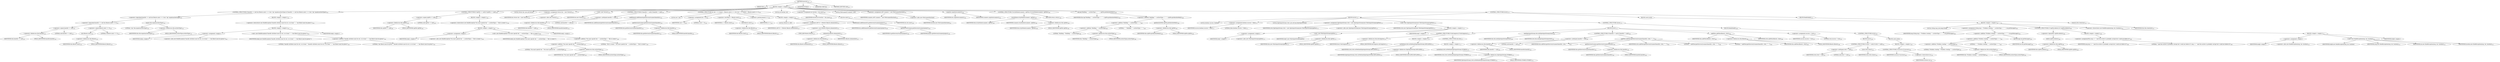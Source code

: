 digraph "execute" {  
"209" [label = <(METHOD,execute)<SUB>142</SUB>> ]
"10" [label = <(PARAM,this)<SUB>142</SUB>> ]
"210" [label = <(BLOCK,&lt;empty&gt;,&lt;empty&gt;)<SUB>142</SUB>> ]
"211" [label = <(CONTROL_STRUCTURE,if (baseDir == null &amp;&amp; filesets.size() == 0 &amp;&amp; &quot;zip&quot;.equals(archiveType)),if (baseDir == null &amp;&amp; filesets.size() == 0 &amp;&amp; &quot;zip&quot;.equals(archiveType)))<SUB>143</SUB>> ]
"212" [label = <(&lt;operator&gt;.logicalAnd,baseDir == null &amp;&amp; filesets.size() == 0 &amp;&amp; &quot;zip&quot;.equals(archiveType))<SUB>143</SUB>> ]
"213" [label = <(&lt;operator&gt;.logicalAnd,baseDir == null &amp;&amp; filesets.size() == 0)<SUB>143</SUB>> ]
"214" [label = <(&lt;operator&gt;.equals,baseDir == null)<SUB>143</SUB>> ]
"215" [label = <(&lt;operator&gt;.fieldAccess,this.baseDir)<SUB>143</SUB>> ]
"216" [label = <(IDENTIFIER,this,baseDir == null)<SUB>143</SUB>> ]
"217" [label = <(FIELD_IDENTIFIER,baseDir,baseDir)<SUB>143</SUB>> ]
"218" [label = <(LITERAL,null,baseDir == null)<SUB>143</SUB>> ]
"219" [label = <(&lt;operator&gt;.equals,filesets.size() == 0)<SUB>143</SUB>> ]
"220" [label = <(size,filesets.size())<SUB>143</SUB>> ]
"221" [label = <(&lt;operator&gt;.fieldAccess,this.filesets)<SUB>143</SUB>> ]
"222" [label = <(IDENTIFIER,this,filesets.size())<SUB>143</SUB>> ]
"223" [label = <(FIELD_IDENTIFIER,filesets,filesets)<SUB>143</SUB>> ]
"224" [label = <(LITERAL,0,filesets.size() == 0)<SUB>143</SUB>> ]
"225" [label = <(equals,this.equals(archiveType))<SUB>143</SUB>> ]
"226" [label = <(LITERAL,&quot;zip&quot;,this.equals(archiveType))<SUB>143</SUB>> ]
"227" [label = <(&lt;operator&gt;.fieldAccess,this.archiveType)<SUB>143</SUB>> ]
"228" [label = <(IDENTIFIER,this,this.equals(archiveType))<SUB>143</SUB>> ]
"229" [label = <(FIELD_IDENTIFIER,archiveType,archiveType)<SUB>143</SUB>> ]
"230" [label = <(BLOCK,&lt;empty&gt;,&lt;empty&gt;)<SUB>143</SUB>> ]
"231" [label = <(&lt;operator&gt;.throw,throw new BuildException(&quot;basedir attribute must be set, or at least &quot; + &quot;one fileset must be given!&quot;);)<SUB>144</SUB>> ]
"232" [label = <(BLOCK,&lt;empty&gt;,&lt;empty&gt;)<SUB>144</SUB>> ]
"233" [label = <(&lt;operator&gt;.assignment,&lt;empty&gt;)> ]
"234" [label = <(IDENTIFIER,$obj4,&lt;empty&gt;)> ]
"235" [label = <(&lt;operator&gt;.alloc,new BuildException(&quot;basedir attribute must be set, or at least &quot; + &quot;one fileset must be given!&quot;))<SUB>144</SUB>> ]
"236" [label = <(&lt;init&gt;,new BuildException(&quot;basedir attribute must be set, or at least &quot; + &quot;one fileset must be given!&quot;))<SUB>144</SUB>> ]
"237" [label = <(IDENTIFIER,$obj4,new BuildException(&quot;basedir attribute must be set, or at least &quot; + &quot;one fileset must be given!&quot;))> ]
"238" [label = <(&lt;operator&gt;.addition,&quot;basedir attribute must be set, or at least &quot; + &quot;one fileset must be given!&quot;)<SUB>144</SUB>> ]
"239" [label = <(LITERAL,&quot;basedir attribute must be set, or at least &quot;,&quot;basedir attribute must be set, or at least &quot; + &quot;one fileset must be given!&quot;)<SUB>144</SUB>> ]
"240" [label = <(LITERAL,&quot;one fileset must be given!&quot;,&quot;basedir attribute must be set, or at least &quot; + &quot;one fileset must be given!&quot;)<SUB>145</SUB>> ]
"241" [label = <(IDENTIFIER,$obj4,&lt;empty&gt;)> ]
"242" [label = <(CONTROL_STRUCTURE,if (zipFile == null),if (zipFile == null))<SUB>148</SUB>> ]
"243" [label = <(&lt;operator&gt;.equals,zipFile == null)<SUB>148</SUB>> ]
"244" [label = <(&lt;operator&gt;.fieldAccess,this.zipFile)<SUB>148</SUB>> ]
"245" [label = <(IDENTIFIER,this,zipFile == null)<SUB>148</SUB>> ]
"246" [label = <(FIELD_IDENTIFIER,zipFile,zipFile)<SUB>148</SUB>> ]
"247" [label = <(LITERAL,null,zipFile == null)<SUB>148</SUB>> ]
"248" [label = <(BLOCK,&lt;empty&gt;,&lt;empty&gt;)<SUB>148</SUB>> ]
"249" [label = <(&lt;operator&gt;.throw,throw new BuildException(&quot;You must specify the &quot; + archiveType + &quot; file to create!&quot;);)<SUB>149</SUB>> ]
"250" [label = <(BLOCK,&lt;empty&gt;,&lt;empty&gt;)<SUB>149</SUB>> ]
"251" [label = <(&lt;operator&gt;.assignment,&lt;empty&gt;)> ]
"252" [label = <(IDENTIFIER,$obj5,&lt;empty&gt;)> ]
"253" [label = <(&lt;operator&gt;.alloc,new BuildException(&quot;You must specify the &quot; + archiveType + &quot; file to create!&quot;))<SUB>149</SUB>> ]
"254" [label = <(&lt;init&gt;,new BuildException(&quot;You must specify the &quot; + archiveType + &quot; file to create!&quot;))<SUB>149</SUB>> ]
"255" [label = <(IDENTIFIER,$obj5,new BuildException(&quot;You must specify the &quot; + archiveType + &quot; file to create!&quot;))> ]
"256" [label = <(&lt;operator&gt;.addition,&quot;You must specify the &quot; + archiveType + &quot; file to create!&quot;)<SUB>149</SUB>> ]
"257" [label = <(&lt;operator&gt;.addition,&quot;You must specify the &quot; + archiveType)<SUB>149</SUB>> ]
"258" [label = <(LITERAL,&quot;You must specify the &quot;,&quot;You must specify the &quot; + archiveType)<SUB>149</SUB>> ]
"259" [label = <(&lt;operator&gt;.fieldAccess,this.archiveType)<SUB>149</SUB>> ]
"260" [label = <(IDENTIFIER,this,&quot;You must specify the &quot; + archiveType)<SUB>149</SUB>> ]
"261" [label = <(FIELD_IDENTIFIER,archiveType,archiveType)<SUB>149</SUB>> ]
"262" [label = <(LITERAL,&quot; file to create!&quot;,&quot;You must specify the &quot; + archiveType + &quot; file to create!&quot;)<SUB>149</SUB>> ]
"263" [label = <(IDENTIFIER,$obj5,&lt;empty&gt;)> ]
"8" [label = <(LOCAL,Vector dss: java.util.Vector)> ]
"264" [label = <(&lt;operator&gt;.assignment,Vector dss = new Vector())<SUB>153</SUB>> ]
"265" [label = <(IDENTIFIER,dss,Vector dss = new Vector())<SUB>153</SUB>> ]
"266" [label = <(&lt;operator&gt;.alloc,new Vector())<SUB>153</SUB>> ]
"267" [label = <(&lt;init&gt;,new Vector())<SUB>153</SUB>> ]
"7" [label = <(IDENTIFIER,dss,new Vector())<SUB>153</SUB>> ]
"268" [label = <(CONTROL_STRUCTURE,if (baseDir != null),if (baseDir != null))<SUB>154</SUB>> ]
"269" [label = <(&lt;operator&gt;.notEquals,baseDir != null)<SUB>154</SUB>> ]
"270" [label = <(&lt;operator&gt;.fieldAccess,this.baseDir)<SUB>154</SUB>> ]
"271" [label = <(IDENTIFIER,this,baseDir != null)<SUB>154</SUB>> ]
"272" [label = <(FIELD_IDENTIFIER,baseDir,baseDir)<SUB>154</SUB>> ]
"273" [label = <(LITERAL,null,baseDir != null)<SUB>154</SUB>> ]
"274" [label = <(addElement,addElement(getDirectoryScanner(baseDir)))<SUB>155</SUB>> ]
"275" [label = <(IDENTIFIER,dss,addElement(getDirectoryScanner(baseDir)))<SUB>155</SUB>> ]
"276" [label = <(getDirectoryScanner,getDirectoryScanner(baseDir))<SUB>155</SUB>> ]
"9" [label = <(IDENTIFIER,this,getDirectoryScanner(baseDir))<SUB>155</SUB>> ]
"277" [label = <(&lt;operator&gt;.fieldAccess,this.baseDir)<SUB>155</SUB>> ]
"278" [label = <(IDENTIFIER,this,getDirectoryScanner(baseDir))<SUB>155</SUB>> ]
"279" [label = <(FIELD_IDENTIFIER,baseDir,baseDir)<SUB>155</SUB>> ]
"280" [label = <(CONTROL_STRUCTURE,for (int i = 0; Some(i &lt; filesets.size()); i++),for (int i = 0; Some(i &lt; filesets.size()); i++))<SUB>156</SUB>> ]
"281" [label = <(LOCAL,int i: int)> ]
"282" [label = <(&lt;operator&gt;.assignment,int i = 0)<SUB>156</SUB>> ]
"283" [label = <(IDENTIFIER,i,int i = 0)<SUB>156</SUB>> ]
"284" [label = <(LITERAL,0,int i = 0)<SUB>156</SUB>> ]
"285" [label = <(&lt;operator&gt;.lessThan,i &lt; filesets.size())<SUB>156</SUB>> ]
"286" [label = <(IDENTIFIER,i,i &lt; filesets.size())<SUB>156</SUB>> ]
"287" [label = <(size,filesets.size())<SUB>156</SUB>> ]
"288" [label = <(&lt;operator&gt;.fieldAccess,this.filesets)<SUB>156</SUB>> ]
"289" [label = <(IDENTIFIER,this,filesets.size())<SUB>156</SUB>> ]
"290" [label = <(FIELD_IDENTIFIER,filesets,filesets)<SUB>156</SUB>> ]
"291" [label = <(&lt;operator&gt;.postIncrement,i++)<SUB>156</SUB>> ]
"292" [label = <(IDENTIFIER,i,i++)<SUB>156</SUB>> ]
"293" [label = <(BLOCK,&lt;empty&gt;,&lt;empty&gt;)<SUB>156</SUB>> ]
"294" [label = <(LOCAL,FileSet fs: ANY)> ]
"295" [label = <(&lt;operator&gt;.assignment,ANY fs = (FileSet) filesets.elementAt(i))<SUB>157</SUB>> ]
"296" [label = <(IDENTIFIER,fs,ANY fs = (FileSet) filesets.elementAt(i))<SUB>157</SUB>> ]
"297" [label = <(&lt;operator&gt;.cast,(FileSet) filesets.elementAt(i))<SUB>157</SUB>> ]
"298" [label = <(TYPE_REF,FileSet,FileSet)<SUB>157</SUB>> ]
"299" [label = <(elementAt,filesets.elementAt(i))<SUB>157</SUB>> ]
"300" [label = <(&lt;operator&gt;.fieldAccess,this.filesets)<SUB>157</SUB>> ]
"301" [label = <(IDENTIFIER,this,filesets.elementAt(i))<SUB>157</SUB>> ]
"302" [label = <(FIELD_IDENTIFIER,filesets,filesets)<SUB>157</SUB>> ]
"303" [label = <(IDENTIFIER,i,filesets.elementAt(i))<SUB>157</SUB>> ]
"304" [label = <(addElement,addElement(fs.getDirectoryScanner(project)))<SUB>158</SUB>> ]
"305" [label = <(IDENTIFIER,dss,addElement(fs.getDirectoryScanner(project)))<SUB>158</SUB>> ]
"306" [label = <(getDirectoryScanner,getDirectoryScanner(project))<SUB>158</SUB>> ]
"307" [label = <(IDENTIFIER,fs,getDirectoryScanner(project))<SUB>158</SUB>> ]
"308" [label = <(IDENTIFIER,project,getDirectoryScanner(project))<SUB>158</SUB>> ]
"309" [label = <(LOCAL,int dssSize: int)> ]
"310" [label = <(&lt;operator&gt;.assignment,int dssSize = dss.size())<SUB>160</SUB>> ]
"311" [label = <(IDENTIFIER,dssSize,int dssSize = dss.size())<SUB>160</SUB>> ]
"312" [label = <(size,dss.size())<SUB>160</SUB>> ]
"313" [label = <(IDENTIFIER,dss,dss.size())<SUB>160</SUB>> ]
"314" [label = <(LOCAL,FileScanner[] scanners: ANY)> ]
"315" [label = <(&lt;operator&gt;.assignment,ANY scanners = new FileScanner[dssSize])<SUB>161</SUB>> ]
"316" [label = <(IDENTIFIER,scanners,ANY scanners = new FileScanner[dssSize])<SUB>161</SUB>> ]
"317" [label = <(&lt;operator&gt;.alloc,new FileScanner[dssSize])> ]
"318" [label = <(IDENTIFIER,dssSize,new FileScanner[dssSize])<SUB>161</SUB>> ]
"319" [label = <(copyInto,copyInto(scanners))<SUB>162</SUB>> ]
"320" [label = <(IDENTIFIER,dss,copyInto(scanners))<SUB>162</SUB>> ]
"321" [label = <(IDENTIFIER,scanners,copyInto(scanners))<SUB>162</SUB>> ]
"322" [label = <(CONTROL_STRUCTURE,if (isUpToDate(scanners, zipFile)),if (isUpToDate(scanners, zipFile)))<SUB>166</SUB>> ]
"323" [label = <(isUpToDate,isUpToDate(scanners, zipFile))<SUB>166</SUB>> ]
"11" [label = <(IDENTIFIER,this,isUpToDate(scanners, zipFile))<SUB>166</SUB>> ]
"324" [label = <(IDENTIFIER,scanners,isUpToDate(scanners, zipFile))<SUB>166</SUB>> ]
"325" [label = <(&lt;operator&gt;.fieldAccess,this.zipFile)<SUB>166</SUB>> ]
"326" [label = <(IDENTIFIER,this,isUpToDate(scanners, zipFile))<SUB>166</SUB>> ]
"327" [label = <(FIELD_IDENTIFIER,zipFile,zipFile)<SUB>166</SUB>> ]
"328" [label = <(RETURN,return;,return;)<SUB>166</SUB>> ]
"329" [label = <(log,log(&quot;Building &quot; + archiveType + &quot;: &quot; + zipFile.getAbsolutePath()))<SUB>168</SUB>> ]
"12" [label = <(IDENTIFIER,this,log(&quot;Building &quot; + archiveType + &quot;: &quot; + zipFile.getAbsolutePath()))<SUB>168</SUB>> ]
"330" [label = <(&lt;operator&gt;.addition,&quot;Building &quot; + archiveType + &quot;: &quot; + zipFile.getAbsolutePath())<SUB>168</SUB>> ]
"331" [label = <(&lt;operator&gt;.addition,&quot;Building &quot; + archiveType + &quot;: &quot;)<SUB>168</SUB>> ]
"332" [label = <(&lt;operator&gt;.addition,&quot;Building &quot; + archiveType)<SUB>168</SUB>> ]
"333" [label = <(LITERAL,&quot;Building &quot;,&quot;Building &quot; + archiveType)<SUB>168</SUB>> ]
"334" [label = <(&lt;operator&gt;.fieldAccess,this.archiveType)<SUB>168</SUB>> ]
"335" [label = <(IDENTIFIER,this,&quot;Building &quot; + archiveType)<SUB>168</SUB>> ]
"336" [label = <(FIELD_IDENTIFIER,archiveType,archiveType)<SUB>168</SUB>> ]
"337" [label = <(LITERAL,&quot;: &quot;,&quot;Building &quot; + archiveType + &quot;: &quot;)<SUB>168</SUB>> ]
"338" [label = <(getAbsolutePath,zipFile.getAbsolutePath())<SUB>168</SUB>> ]
"339" [label = <(&lt;operator&gt;.fieldAccess,this.zipFile)<SUB>168</SUB>> ]
"340" [label = <(IDENTIFIER,this,zipFile.getAbsolutePath())<SUB>168</SUB>> ]
"341" [label = <(FIELD_IDENTIFIER,zipFile,zipFile)<SUB>168</SUB>> ]
"342" [label = <(CONTROL_STRUCTURE,try,try)<SUB>170</SUB>> ]
"343" [label = <(BLOCK,try,try)<SUB>170</SUB>> ]
"344" [label = <(LOCAL,boolean success: boolean)> ]
"345" [label = <(&lt;operator&gt;.assignment,boolean success = false)<SUB>171</SUB>> ]
"346" [label = <(IDENTIFIER,success,boolean success = false)<SUB>171</SUB>> ]
"347" [label = <(LITERAL,false,boolean success = false)<SUB>171</SUB>> ]
"14" [label = <(LOCAL,ZipOutputStream zOut: java.util.zip.ZipOutputStream)> ]
"348" [label = <(&lt;operator&gt;.assignment,ZipOutputStream zOut = new ZipOutputStream(new FileOutputStream(zipFile)))<SUB>172</SUB>> ]
"349" [label = <(IDENTIFIER,zOut,ZipOutputStream zOut = new ZipOutputStream(new FileOutputStream(zipFile)))<SUB>172</SUB>> ]
"350" [label = <(&lt;operator&gt;.alloc,new ZipOutputStream(new FileOutputStream(zipFile)))<SUB>173</SUB>> ]
"351" [label = <(&lt;init&gt;,new ZipOutputStream(new FileOutputStream(zipFile)))<SUB>173</SUB>> ]
"13" [label = <(IDENTIFIER,zOut,new ZipOutputStream(new FileOutputStream(zipFile)))<SUB>172</SUB>> ]
"352" [label = <(BLOCK,&lt;empty&gt;,&lt;empty&gt;)<SUB>173</SUB>> ]
"353" [label = <(&lt;operator&gt;.assignment,&lt;empty&gt;)> ]
"354" [label = <(IDENTIFIER,$obj7,&lt;empty&gt;)> ]
"355" [label = <(&lt;operator&gt;.alloc,new FileOutputStream(zipFile))<SUB>173</SUB>> ]
"356" [label = <(&lt;init&gt;,new FileOutputStream(zipFile))<SUB>173</SUB>> ]
"357" [label = <(IDENTIFIER,$obj7,new FileOutputStream(zipFile))> ]
"358" [label = <(&lt;operator&gt;.fieldAccess,this.zipFile)<SUB>173</SUB>> ]
"359" [label = <(IDENTIFIER,this,new FileOutputStream(zipFile))<SUB>173</SUB>> ]
"360" [label = <(FIELD_IDENTIFIER,zipFile,zipFile)<SUB>173</SUB>> ]
"361" [label = <(IDENTIFIER,$obj7,&lt;empty&gt;)> ]
"362" [label = <(CONTROL_STRUCTURE,try,try)<SUB>174</SUB>> ]
"363" [label = <(BLOCK,try,try)<SUB>174</SUB>> ]
"364" [label = <(CONTROL_STRUCTURE,if (doCompress),if (doCompress))<SUB>175</SUB>> ]
"365" [label = <(&lt;operator&gt;.fieldAccess,this.doCompress)<SUB>175</SUB>> ]
"366" [label = <(IDENTIFIER,this,if (doCompress))<SUB>175</SUB>> ]
"367" [label = <(FIELD_IDENTIFIER,doCompress,doCompress)<SUB>175</SUB>> ]
"368" [label = <(BLOCK,&lt;empty&gt;,&lt;empty&gt;)<SUB>175</SUB>> ]
"369" [label = <(setMethod,zOut.setMethod(ZipOutputStream.DEFLATED))<SUB>176</SUB>> ]
"370" [label = <(IDENTIFIER,zOut,zOut.setMethod(ZipOutputStream.DEFLATED))<SUB>176</SUB>> ]
"371" [label = <(&lt;operator&gt;.fieldAccess,ZipOutputStream.DEFLATED)<SUB>176</SUB>> ]
"372" [label = <(IDENTIFIER,ZipOutputStream,zOut.setMethod(ZipOutputStream.DEFLATED))<SUB>176</SUB>> ]
"373" [label = <(FIELD_IDENTIFIER,DEFLATED,DEFLATED)<SUB>176</SUB>> ]
"374" [label = <(CONTROL_STRUCTURE,else,else)<SUB>177</SUB>> ]
"375" [label = <(BLOCK,&lt;empty&gt;,&lt;empty&gt;)<SUB>177</SUB>> ]
"376" [label = <(setMethod,zOut.setMethod(ZipOutputStream.STORED))<SUB>178</SUB>> ]
"377" [label = <(IDENTIFIER,zOut,zOut.setMethod(ZipOutputStream.STORED))<SUB>178</SUB>> ]
"378" [label = <(&lt;operator&gt;.fieldAccess,ZipOutputStream.STORED)<SUB>178</SUB>> ]
"379" [label = <(IDENTIFIER,ZipOutputStream,zOut.setMethod(ZipOutputStream.STORED))<SUB>178</SUB>> ]
"380" [label = <(FIELD_IDENTIFIER,STORED,STORED)<SUB>178</SUB>> ]
"381" [label = <(initZipOutputStream,this.initZipOutputStream(zOut))<SUB>180</SUB>> ]
"15" [label = <(IDENTIFIER,this,this.initZipOutputStream(zOut))<SUB>180</SUB>> ]
"382" [label = <(IDENTIFIER,zOut,this.initZipOutputStream(zOut))<SUB>180</SUB>> ]
"383" [label = <(CONTROL_STRUCTURE,if (baseDir != null),if (baseDir != null))<SUB>183</SUB>> ]
"384" [label = <(&lt;operator&gt;.notEquals,baseDir != null)<SUB>183</SUB>> ]
"385" [label = <(&lt;operator&gt;.fieldAccess,this.baseDir)<SUB>183</SUB>> ]
"386" [label = <(IDENTIFIER,this,baseDir != null)<SUB>183</SUB>> ]
"387" [label = <(FIELD_IDENTIFIER,baseDir,baseDir)<SUB>183</SUB>> ]
"388" [label = <(LITERAL,null,baseDir != null)<SUB>183</SUB>> ]
"389" [label = <(addFiles,addFiles(getDirectoryScanner(baseDir), zOut, &quot;&quot;, &quot;&quot;))<SUB>184</SUB>> ]
"17" [label = <(IDENTIFIER,this,addFiles(getDirectoryScanner(baseDir), zOut, &quot;&quot;, &quot;&quot;))<SUB>184</SUB>> ]
"390" [label = <(getDirectoryScanner,getDirectoryScanner(baseDir))<SUB>184</SUB>> ]
"16" [label = <(IDENTIFIER,this,getDirectoryScanner(baseDir))<SUB>184</SUB>> ]
"391" [label = <(&lt;operator&gt;.fieldAccess,this.baseDir)<SUB>184</SUB>> ]
"392" [label = <(IDENTIFIER,this,getDirectoryScanner(baseDir))<SUB>184</SUB>> ]
"393" [label = <(FIELD_IDENTIFIER,baseDir,baseDir)<SUB>184</SUB>> ]
"394" [label = <(IDENTIFIER,zOut,addFiles(getDirectoryScanner(baseDir), zOut, &quot;&quot;, &quot;&quot;))<SUB>184</SUB>> ]
"395" [label = <(LITERAL,&quot;&quot;,addFiles(getDirectoryScanner(baseDir), zOut, &quot;&quot;, &quot;&quot;))<SUB>184</SUB>> ]
"396" [label = <(LITERAL,&quot;&quot;,addFiles(getDirectoryScanner(baseDir), zOut, &quot;&quot;, &quot;&quot;))<SUB>184</SUB>> ]
"397" [label = <(addFiles,addFiles(filesets, zOut))<SUB>186</SUB>> ]
"18" [label = <(IDENTIFIER,this,addFiles(filesets, zOut))<SUB>186</SUB>> ]
"398" [label = <(&lt;operator&gt;.fieldAccess,this.filesets)<SUB>186</SUB>> ]
"399" [label = <(IDENTIFIER,this,addFiles(filesets, zOut))<SUB>186</SUB>> ]
"400" [label = <(FIELD_IDENTIFIER,filesets,filesets)<SUB>186</SUB>> ]
"401" [label = <(IDENTIFIER,zOut,addFiles(filesets, zOut))<SUB>186</SUB>> ]
"402" [label = <(&lt;operator&gt;.assignment,success = true)<SUB>187</SUB>> ]
"403" [label = <(IDENTIFIER,success,success = true)<SUB>187</SUB>> ]
"404" [label = <(LITERAL,true,success = true)<SUB>187</SUB>> ]
"405" [label = <(BLOCK,finally,finally)<SUB>188</SUB>> ]
"406" [label = <(CONTROL_STRUCTURE,try,try)<SUB>190</SUB>> ]
"407" [label = <(BLOCK,try,try)<SUB>190</SUB>> ]
"408" [label = <(CONTROL_STRUCTURE,if (zOut != null),if (zOut != null))<SUB>191</SUB>> ]
"409" [label = <(&lt;operator&gt;.notEquals,zOut != null)<SUB>191</SUB>> ]
"410" [label = <(IDENTIFIER,zOut,zOut != null)<SUB>191</SUB>> ]
"411" [label = <(LITERAL,null,zOut != null)<SUB>191</SUB>> ]
"412" [label = <(close,zOut.close())<SUB>192</SUB>> ]
"413" [label = <(IDENTIFIER,zOut,zOut.close())<SUB>192</SUB>> ]
"414" [label = <(BLOCK,catch,catch)> ]
"415" [label = <(BLOCK,&lt;empty&gt;,&lt;empty&gt;)<SUB>193</SUB>> ]
"416" [label = <(CONTROL_STRUCTURE,if (success),if (success))<SUB>200</SUB>> ]
"417" [label = <(IDENTIFIER,success,if (success))<SUB>200</SUB>> ]
"418" [label = <(&lt;operator&gt;.throw,throw ex;)<SUB>201</SUB>> ]
"419" [label = <(IDENTIFIER,ex,throw ex;)<SUB>201</SUB>> ]
"420" [label = <(BLOCK,catch,catch)> ]
"421" [label = <(BLOCK,&lt;empty&gt;,&lt;empty&gt;)<SUB>204</SUB>> ]
"422" [label = <(LOCAL,String msg: java.lang.String)> ]
"423" [label = <(&lt;operator&gt;.assignment,String msg = &quot;Problem creating &quot; + archiveType + &quot;: &quot; + ioe.getMessage())<SUB>205</SUB>> ]
"424" [label = <(IDENTIFIER,msg,String msg = &quot;Problem creating &quot; + archiveType + &quot;: &quot; + ioe.getMessage())<SUB>205</SUB>> ]
"425" [label = <(&lt;operator&gt;.addition,&quot;Problem creating &quot; + archiveType + &quot;: &quot; + ioe.getMessage())<SUB>205</SUB>> ]
"426" [label = <(&lt;operator&gt;.addition,&quot;Problem creating &quot; + archiveType + &quot;: &quot;)<SUB>205</SUB>> ]
"427" [label = <(&lt;operator&gt;.addition,&quot;Problem creating &quot; + archiveType)<SUB>205</SUB>> ]
"428" [label = <(LITERAL,&quot;Problem creating &quot;,&quot;Problem creating &quot; + archiveType)<SUB>205</SUB>> ]
"429" [label = <(&lt;operator&gt;.fieldAccess,this.archiveType)<SUB>205</SUB>> ]
"430" [label = <(IDENTIFIER,this,&quot;Problem creating &quot; + archiveType)<SUB>205</SUB>> ]
"431" [label = <(FIELD_IDENTIFIER,archiveType,archiveType)<SUB>205</SUB>> ]
"432" [label = <(LITERAL,&quot;: &quot;,&quot;Problem creating &quot; + archiveType + &quot;: &quot;)<SUB>205</SUB>> ]
"433" [label = <(getMessage,ioe.getMessage())<SUB>205</SUB>> ]
"434" [label = <(IDENTIFIER,ioe,ioe.getMessage())<SUB>205</SUB>> ]
"435" [label = <(CONTROL_STRUCTURE,if (!zipFile.delete()),if (!zipFile.delete()))<SUB>208</SUB>> ]
"436" [label = <(&lt;operator&gt;.logicalNot,!zipFile.delete())<SUB>208</SUB>> ]
"437" [label = <(delete,zipFile.delete())<SUB>208</SUB>> ]
"438" [label = <(&lt;operator&gt;.fieldAccess,this.zipFile)<SUB>208</SUB>> ]
"439" [label = <(IDENTIFIER,this,zipFile.delete())<SUB>208</SUB>> ]
"440" [label = <(FIELD_IDENTIFIER,zipFile,zipFile)<SUB>208</SUB>> ]
"441" [label = <(BLOCK,&lt;empty&gt;,&lt;empty&gt;)<SUB>208</SUB>> ]
"442" [label = <(&lt;operator&gt;.assignmentPlus,msg += &quot; (and the archive is probably corrupt but I could not delete it)&quot;)<SUB>209</SUB>> ]
"443" [label = <(IDENTIFIER,msg,msg += &quot; (and the archive is probably corrupt but I could not delete it)&quot;)<SUB>209</SUB>> ]
"444" [label = <(LITERAL,&quot; (and the archive is probably corrupt but I could not delete it)&quot;,msg += &quot; (and the archive is probably corrupt but I could not delete it)&quot;)<SUB>209</SUB>> ]
"445" [label = <(&lt;operator&gt;.throw,throw new BuildException(msg, ioe, location);)<SUB>212</SUB>> ]
"446" [label = <(BLOCK,&lt;empty&gt;,&lt;empty&gt;)<SUB>212</SUB>> ]
"447" [label = <(&lt;operator&gt;.assignment,&lt;empty&gt;)> ]
"448" [label = <(IDENTIFIER,$obj9,&lt;empty&gt;)> ]
"449" [label = <(&lt;operator&gt;.alloc,new BuildException(msg, ioe, location))<SUB>212</SUB>> ]
"450" [label = <(&lt;init&gt;,new BuildException(msg, ioe, location))<SUB>212</SUB>> ]
"451" [label = <(IDENTIFIER,$obj9,new BuildException(msg, ioe, location))> ]
"452" [label = <(IDENTIFIER,msg,new BuildException(msg, ioe, location))<SUB>212</SUB>> ]
"453" [label = <(IDENTIFIER,ioe,new BuildException(msg, ioe, location))<SUB>212</SUB>> ]
"454" [label = <(IDENTIFIER,location,new BuildException(msg, ioe, location))<SUB>212</SUB>> ]
"455" [label = <(IDENTIFIER,$obj9,&lt;empty&gt;)> ]
"456" [label = <(BLOCK,finally,finally)<SUB>213</SUB>> ]
"457" [label = <(cleanUp,this.cleanUp())<SUB>214</SUB>> ]
"19" [label = <(IDENTIFIER,this,this.cleanUp())<SUB>214</SUB>> ]
"458" [label = <(MODIFIER,PUBLIC)> ]
"459" [label = <(MODIFIER,VIRTUAL)> ]
"460" [label = <(METHOD_RETURN,void)<SUB>142</SUB>> ]
  "209" -> "10" 
  "209" -> "210" 
  "209" -> "458" 
  "209" -> "459" 
  "209" -> "460" 
  "210" -> "211" 
  "210" -> "242" 
  "210" -> "8" 
  "210" -> "264" 
  "210" -> "267" 
  "210" -> "268" 
  "210" -> "280" 
  "210" -> "309" 
  "210" -> "310" 
  "210" -> "314" 
  "210" -> "315" 
  "210" -> "319" 
  "210" -> "322" 
  "210" -> "329" 
  "210" -> "342" 
  "211" -> "212" 
  "211" -> "230" 
  "212" -> "213" 
  "212" -> "225" 
  "213" -> "214" 
  "213" -> "219" 
  "214" -> "215" 
  "214" -> "218" 
  "215" -> "216" 
  "215" -> "217" 
  "219" -> "220" 
  "219" -> "224" 
  "220" -> "221" 
  "221" -> "222" 
  "221" -> "223" 
  "225" -> "226" 
  "225" -> "227" 
  "227" -> "228" 
  "227" -> "229" 
  "230" -> "231" 
  "231" -> "232" 
  "232" -> "233" 
  "232" -> "236" 
  "232" -> "241" 
  "233" -> "234" 
  "233" -> "235" 
  "236" -> "237" 
  "236" -> "238" 
  "238" -> "239" 
  "238" -> "240" 
  "242" -> "243" 
  "242" -> "248" 
  "243" -> "244" 
  "243" -> "247" 
  "244" -> "245" 
  "244" -> "246" 
  "248" -> "249" 
  "249" -> "250" 
  "250" -> "251" 
  "250" -> "254" 
  "250" -> "263" 
  "251" -> "252" 
  "251" -> "253" 
  "254" -> "255" 
  "254" -> "256" 
  "256" -> "257" 
  "256" -> "262" 
  "257" -> "258" 
  "257" -> "259" 
  "259" -> "260" 
  "259" -> "261" 
  "264" -> "265" 
  "264" -> "266" 
  "267" -> "7" 
  "268" -> "269" 
  "268" -> "274" 
  "269" -> "270" 
  "269" -> "273" 
  "270" -> "271" 
  "270" -> "272" 
  "274" -> "275" 
  "274" -> "276" 
  "276" -> "9" 
  "276" -> "277" 
  "277" -> "278" 
  "277" -> "279" 
  "280" -> "281" 
  "280" -> "282" 
  "280" -> "285" 
  "280" -> "291" 
  "280" -> "293" 
  "282" -> "283" 
  "282" -> "284" 
  "285" -> "286" 
  "285" -> "287" 
  "287" -> "288" 
  "288" -> "289" 
  "288" -> "290" 
  "291" -> "292" 
  "293" -> "294" 
  "293" -> "295" 
  "293" -> "304" 
  "295" -> "296" 
  "295" -> "297" 
  "297" -> "298" 
  "297" -> "299" 
  "299" -> "300" 
  "299" -> "303" 
  "300" -> "301" 
  "300" -> "302" 
  "304" -> "305" 
  "304" -> "306" 
  "306" -> "307" 
  "306" -> "308" 
  "310" -> "311" 
  "310" -> "312" 
  "312" -> "313" 
  "315" -> "316" 
  "315" -> "317" 
  "317" -> "318" 
  "319" -> "320" 
  "319" -> "321" 
  "322" -> "323" 
  "322" -> "328" 
  "323" -> "11" 
  "323" -> "324" 
  "323" -> "325" 
  "325" -> "326" 
  "325" -> "327" 
  "329" -> "12" 
  "329" -> "330" 
  "330" -> "331" 
  "330" -> "338" 
  "331" -> "332" 
  "331" -> "337" 
  "332" -> "333" 
  "332" -> "334" 
  "334" -> "335" 
  "334" -> "336" 
  "338" -> "339" 
  "339" -> "340" 
  "339" -> "341" 
  "342" -> "343" 
  "342" -> "420" 
  "342" -> "456" 
  "343" -> "344" 
  "343" -> "345" 
  "343" -> "14" 
  "343" -> "348" 
  "343" -> "351" 
  "343" -> "362" 
  "345" -> "346" 
  "345" -> "347" 
  "348" -> "349" 
  "348" -> "350" 
  "351" -> "13" 
  "351" -> "352" 
  "352" -> "353" 
  "352" -> "356" 
  "352" -> "361" 
  "353" -> "354" 
  "353" -> "355" 
  "356" -> "357" 
  "356" -> "358" 
  "358" -> "359" 
  "358" -> "360" 
  "362" -> "363" 
  "362" -> "405" 
  "363" -> "364" 
  "363" -> "381" 
  "363" -> "383" 
  "363" -> "397" 
  "363" -> "402" 
  "364" -> "365" 
  "364" -> "368" 
  "364" -> "374" 
  "365" -> "366" 
  "365" -> "367" 
  "368" -> "369" 
  "369" -> "370" 
  "369" -> "371" 
  "371" -> "372" 
  "371" -> "373" 
  "374" -> "375" 
  "375" -> "376" 
  "376" -> "377" 
  "376" -> "378" 
  "378" -> "379" 
  "378" -> "380" 
  "381" -> "15" 
  "381" -> "382" 
  "383" -> "384" 
  "383" -> "389" 
  "384" -> "385" 
  "384" -> "388" 
  "385" -> "386" 
  "385" -> "387" 
  "389" -> "17" 
  "389" -> "390" 
  "389" -> "394" 
  "389" -> "395" 
  "389" -> "396" 
  "390" -> "16" 
  "390" -> "391" 
  "391" -> "392" 
  "391" -> "393" 
  "397" -> "18" 
  "397" -> "398" 
  "397" -> "401" 
  "398" -> "399" 
  "398" -> "400" 
  "402" -> "403" 
  "402" -> "404" 
  "405" -> "406" 
  "406" -> "407" 
  "406" -> "414" 
  "407" -> "408" 
  "408" -> "409" 
  "408" -> "412" 
  "409" -> "410" 
  "409" -> "411" 
  "412" -> "413" 
  "414" -> "415" 
  "415" -> "416" 
  "416" -> "417" 
  "416" -> "418" 
  "418" -> "419" 
  "420" -> "421" 
  "421" -> "422" 
  "421" -> "423" 
  "421" -> "435" 
  "421" -> "445" 
  "423" -> "424" 
  "423" -> "425" 
  "425" -> "426" 
  "425" -> "433" 
  "426" -> "427" 
  "426" -> "432" 
  "427" -> "428" 
  "427" -> "429" 
  "429" -> "430" 
  "429" -> "431" 
  "433" -> "434" 
  "435" -> "436" 
  "435" -> "441" 
  "436" -> "437" 
  "437" -> "438" 
  "438" -> "439" 
  "438" -> "440" 
  "441" -> "442" 
  "442" -> "443" 
  "442" -> "444" 
  "445" -> "446" 
  "446" -> "447" 
  "446" -> "450" 
  "446" -> "455" 
  "447" -> "448" 
  "447" -> "449" 
  "450" -> "451" 
  "450" -> "452" 
  "450" -> "453" 
  "450" -> "454" 
  "456" -> "457" 
  "457" -> "19" 
}
